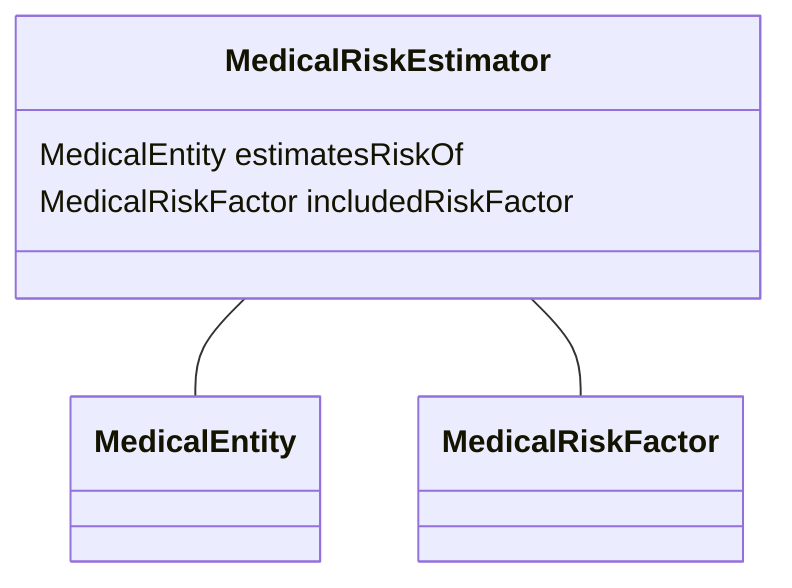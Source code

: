 classDiagram
  MedicalRiskEstimator -- MedicalEntity
  MedicalRiskEstimator -- MedicalRiskFactor


class MedicalRiskEstimator {

  MedicalEntity estimatesRiskOf
  MedicalRiskFactor includedRiskFactor

 }